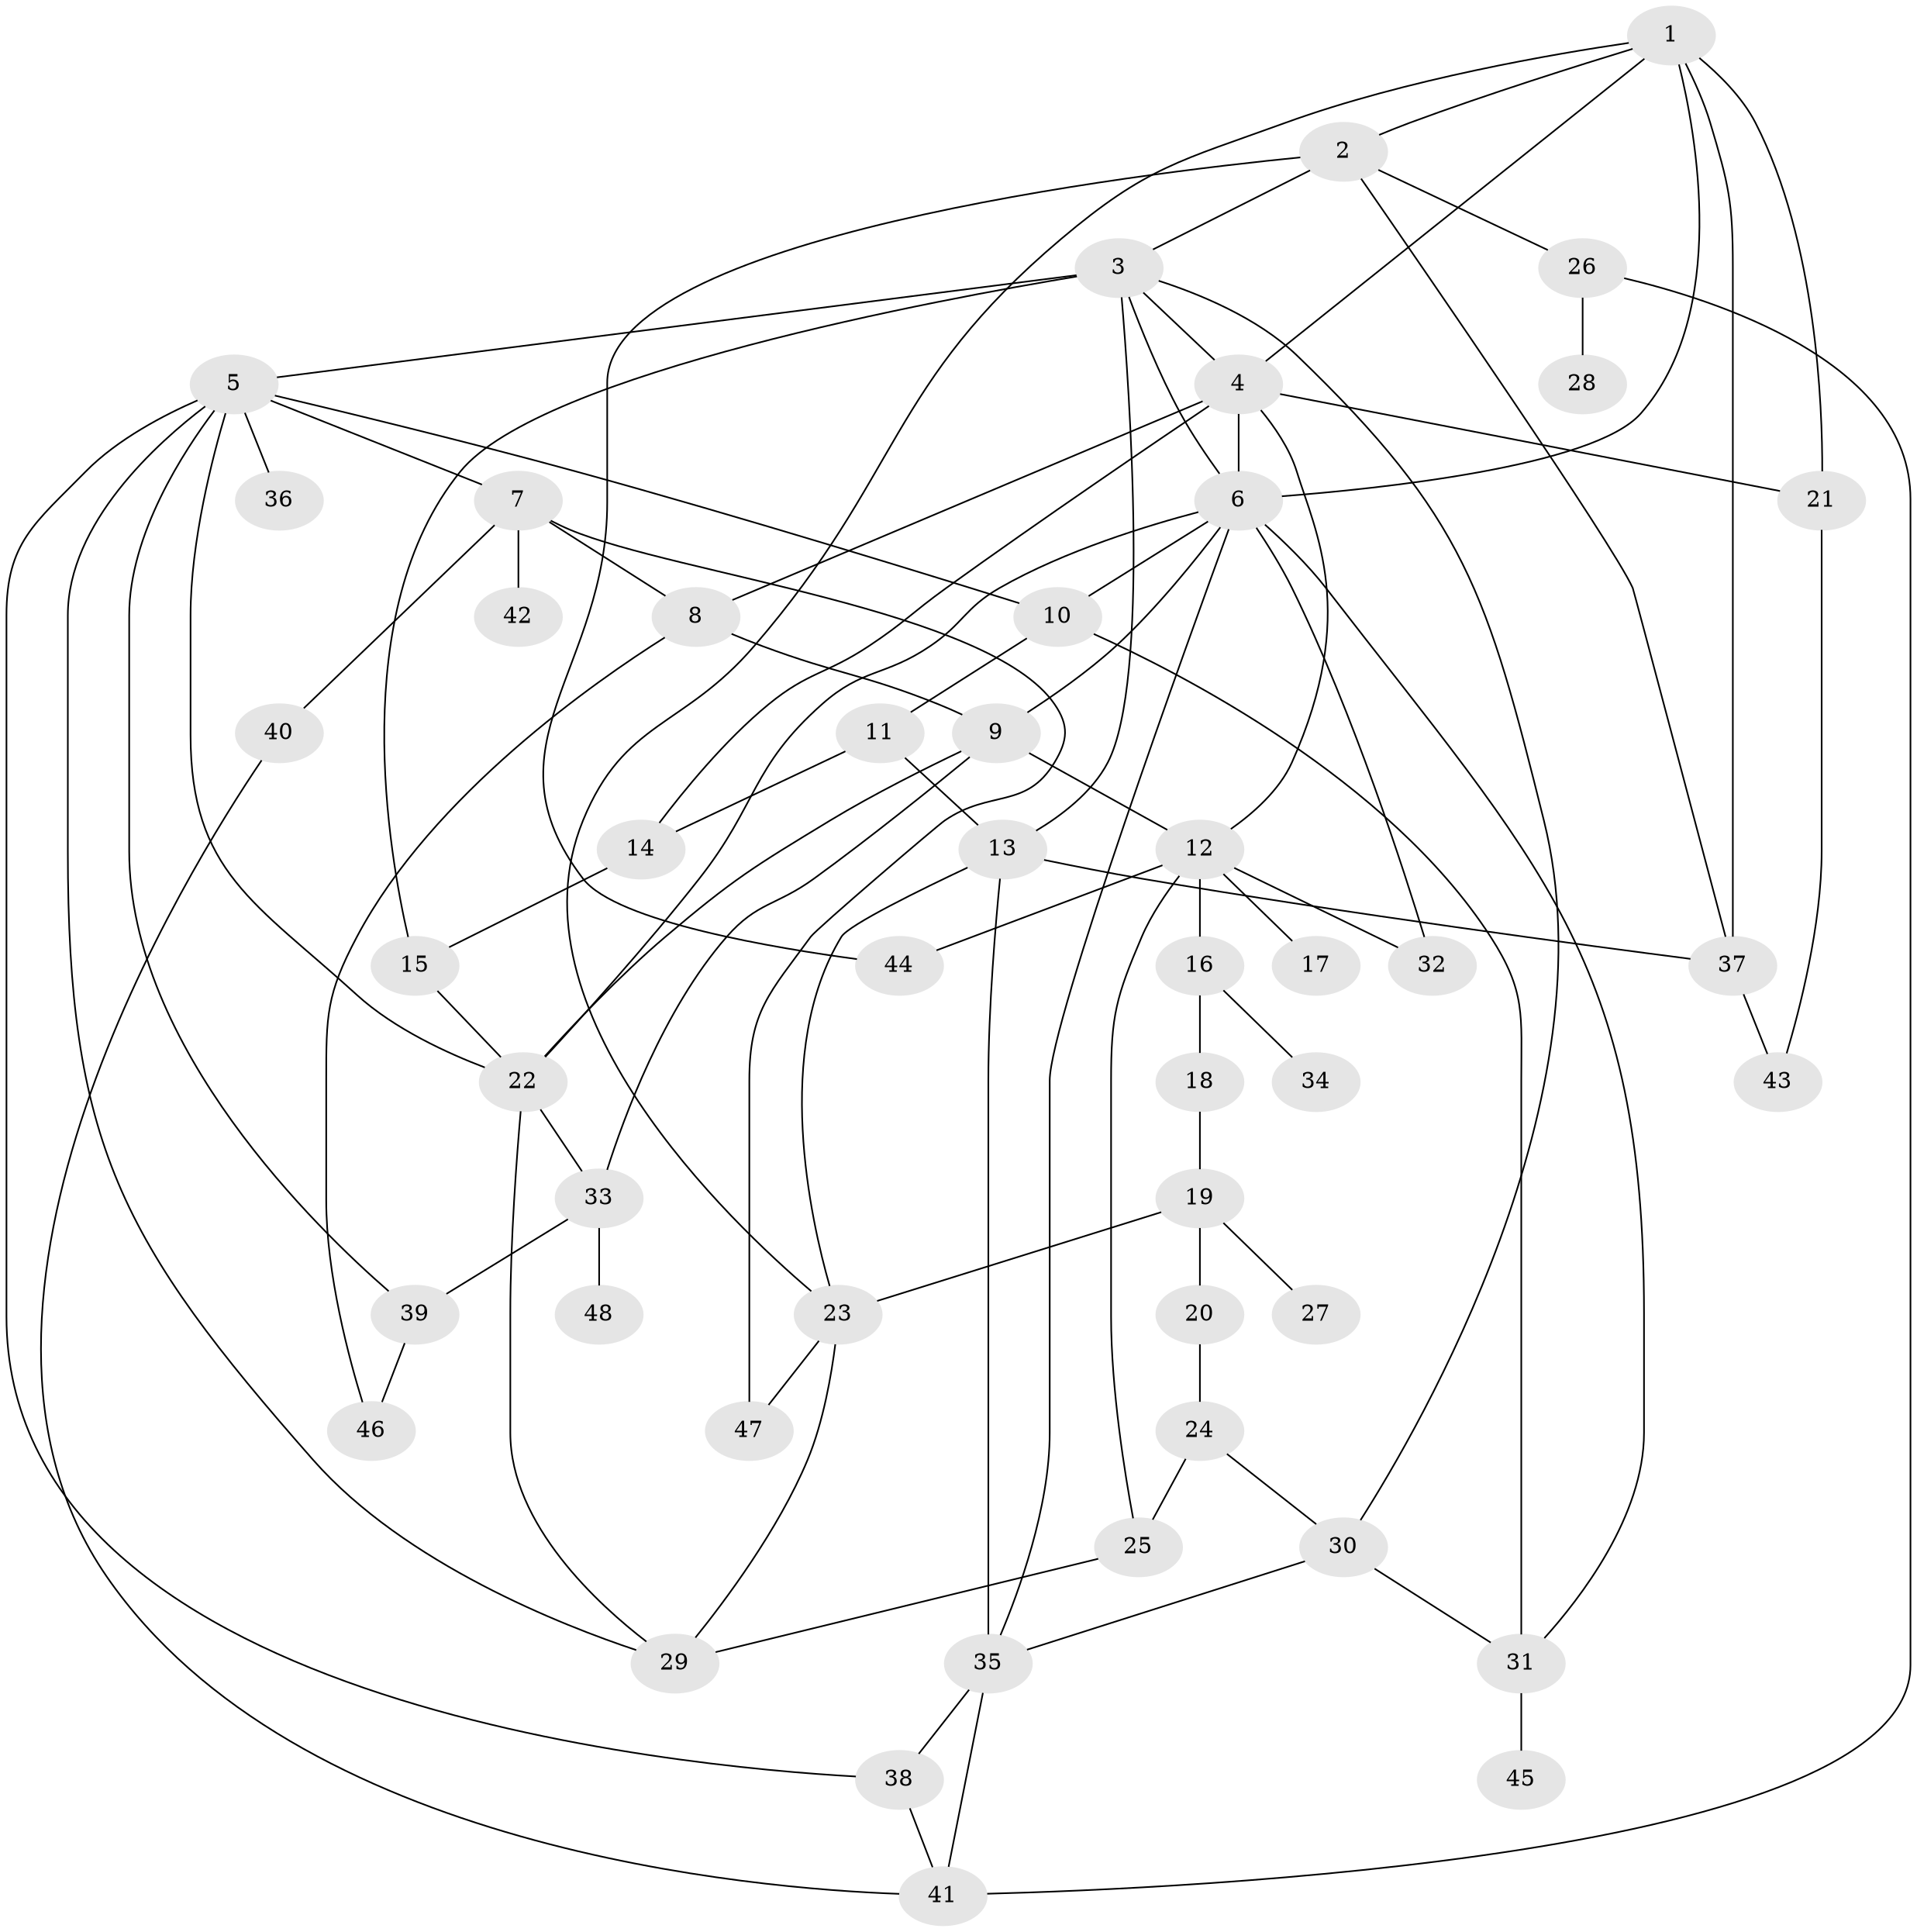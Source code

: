 // original degree distribution, {8: 0.010416666666666666, 6: 0.03125, 7: 0.03125, 2: 0.23958333333333334, 5: 0.07291666666666667, 4: 0.13541666666666666, 3: 0.2708333333333333, 1: 0.20833333333333334}
// Generated by graph-tools (version 1.1) at 2025/34/03/09/25 02:34:26]
// undirected, 48 vertices, 85 edges
graph export_dot {
graph [start="1"]
  node [color=gray90,style=filled];
  1;
  2;
  3;
  4;
  5;
  6;
  7;
  8;
  9;
  10;
  11;
  12;
  13;
  14;
  15;
  16;
  17;
  18;
  19;
  20;
  21;
  22;
  23;
  24;
  25;
  26;
  27;
  28;
  29;
  30;
  31;
  32;
  33;
  34;
  35;
  36;
  37;
  38;
  39;
  40;
  41;
  42;
  43;
  44;
  45;
  46;
  47;
  48;
  1 -- 2 [weight=1.0];
  1 -- 4 [weight=1.0];
  1 -- 6 [weight=1.0];
  1 -- 21 [weight=1.0];
  1 -- 23 [weight=1.0];
  1 -- 37 [weight=2.0];
  2 -- 3 [weight=1.0];
  2 -- 26 [weight=1.0];
  2 -- 37 [weight=1.0];
  2 -- 44 [weight=1.0];
  3 -- 4 [weight=1.0];
  3 -- 5 [weight=1.0];
  3 -- 6 [weight=1.0];
  3 -- 13 [weight=1.0];
  3 -- 15 [weight=2.0];
  3 -- 30 [weight=1.0];
  4 -- 6 [weight=1.0];
  4 -- 8 [weight=2.0];
  4 -- 12 [weight=1.0];
  4 -- 14 [weight=1.0];
  4 -- 21 [weight=1.0];
  5 -- 7 [weight=1.0];
  5 -- 10 [weight=1.0];
  5 -- 22 [weight=1.0];
  5 -- 29 [weight=1.0];
  5 -- 36 [weight=1.0];
  5 -- 38 [weight=1.0];
  5 -- 39 [weight=1.0];
  6 -- 9 [weight=1.0];
  6 -- 10 [weight=2.0];
  6 -- 22 [weight=1.0];
  6 -- 31 [weight=1.0];
  6 -- 32 [weight=1.0];
  6 -- 35 [weight=1.0];
  7 -- 8 [weight=1.0];
  7 -- 40 [weight=1.0];
  7 -- 42 [weight=1.0];
  7 -- 47 [weight=1.0];
  8 -- 9 [weight=1.0];
  8 -- 46 [weight=1.0];
  9 -- 12 [weight=1.0];
  9 -- 22 [weight=1.0];
  9 -- 33 [weight=1.0];
  10 -- 11 [weight=2.0];
  10 -- 31 [weight=1.0];
  11 -- 13 [weight=1.0];
  11 -- 14 [weight=1.0];
  12 -- 16 [weight=1.0];
  12 -- 17 [weight=1.0];
  12 -- 25 [weight=1.0];
  12 -- 32 [weight=1.0];
  12 -- 44 [weight=1.0];
  13 -- 23 [weight=1.0];
  13 -- 35 [weight=3.0];
  13 -- 37 [weight=1.0];
  14 -- 15 [weight=1.0];
  15 -- 22 [weight=1.0];
  16 -- 18 [weight=1.0];
  16 -- 34 [weight=1.0];
  18 -- 19 [weight=1.0];
  19 -- 20 [weight=1.0];
  19 -- 23 [weight=1.0];
  19 -- 27 [weight=1.0];
  20 -- 24 [weight=1.0];
  21 -- 43 [weight=1.0];
  22 -- 29 [weight=1.0];
  22 -- 33 [weight=1.0];
  23 -- 29 [weight=1.0];
  23 -- 47 [weight=1.0];
  24 -- 25 [weight=1.0];
  24 -- 30 [weight=1.0];
  25 -- 29 [weight=1.0];
  26 -- 28 [weight=1.0];
  26 -- 41 [weight=1.0];
  30 -- 31 [weight=1.0];
  30 -- 35 [weight=1.0];
  31 -- 45 [weight=1.0];
  33 -- 39 [weight=1.0];
  33 -- 48 [weight=1.0];
  35 -- 38 [weight=1.0];
  35 -- 41 [weight=1.0];
  37 -- 43 [weight=1.0];
  38 -- 41 [weight=1.0];
  39 -- 46 [weight=1.0];
  40 -- 41 [weight=1.0];
}
